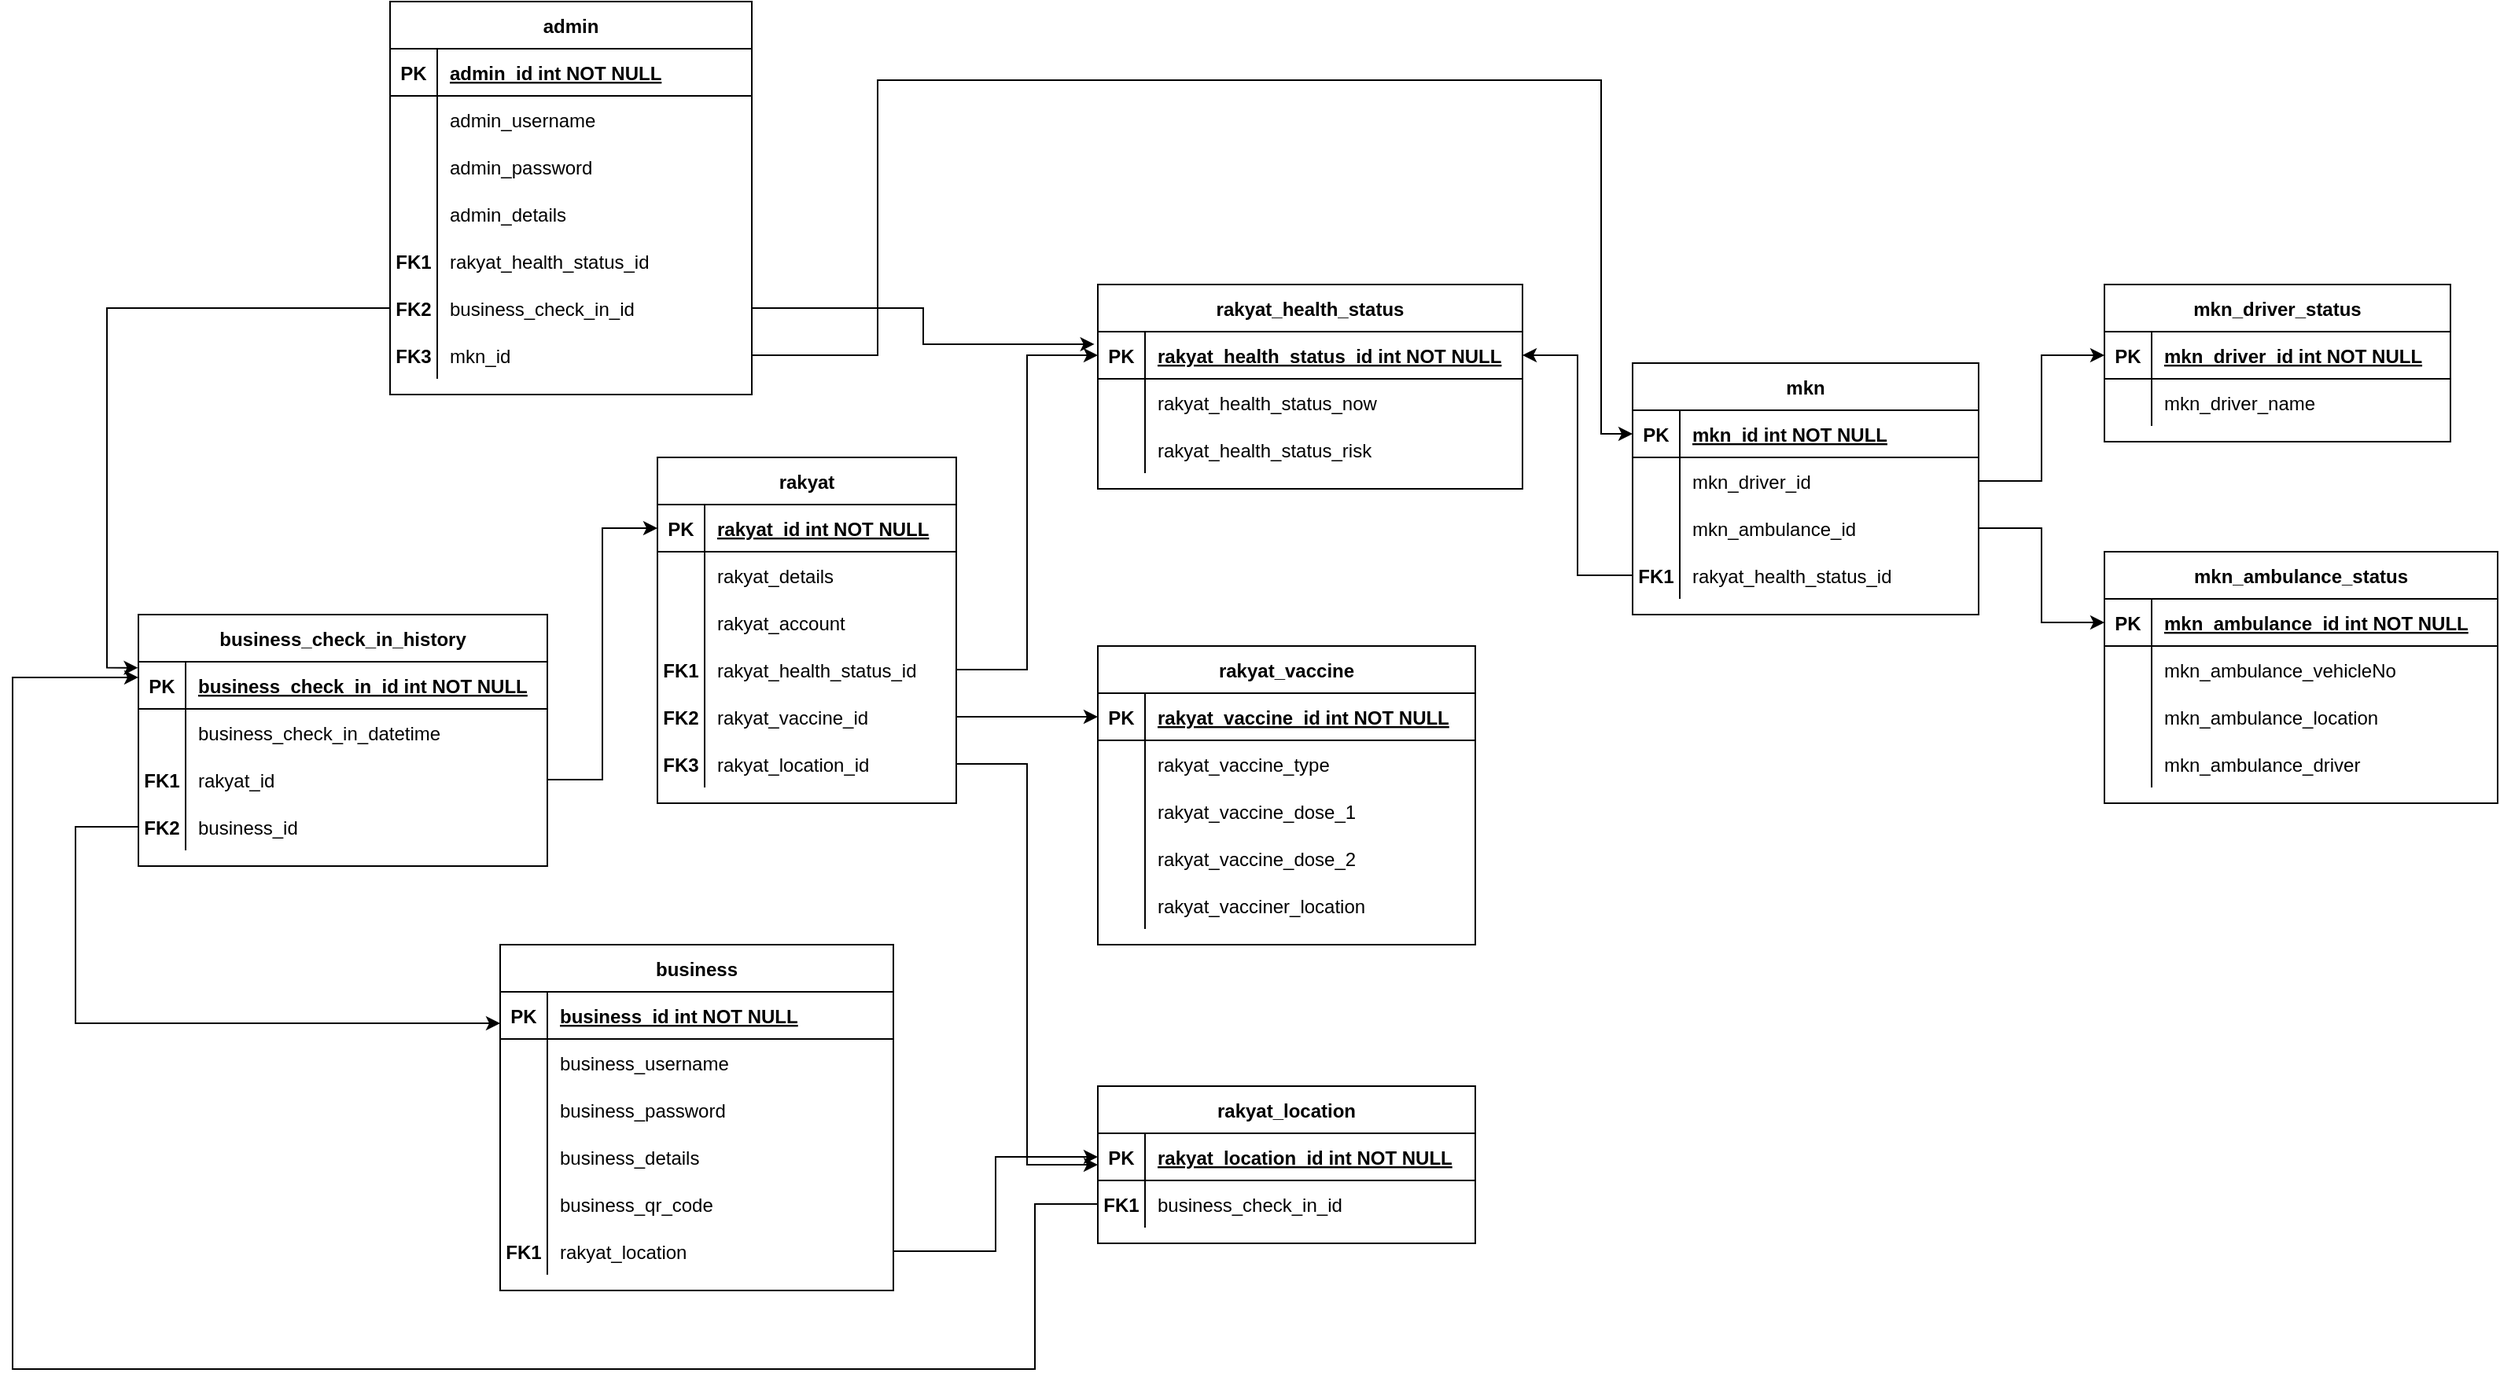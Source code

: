 <mxfile version="15.5.1" type="github">
  <diagram id="R2lEEEUBdFMjLlhIrx00" name="Page-1">
    <mxGraphModel dx="3519" dy="955" grid="1" gridSize="10" guides="1" tooltips="1" connect="1" arrows="1" fold="1" page="1" pageScale="1" pageWidth="850" pageHeight="1100" math="0" shadow="0" extFonts="Permanent Marker^https://fonts.googleapis.com/css?family=Permanent+Marker">
      <root>
        <mxCell id="0" />
        <mxCell id="1" parent="0" />
        <mxCell id="w-vlznWKHtH4z7hNFM8H-113" value="rakyat" style="shape=table;startSize=30;container=1;collapsible=1;childLayout=tableLayout;fixedRows=1;rowLines=0;fontStyle=1;align=center;resizeLast=1;" vertex="1" parent="1">
          <mxGeometry x="-840" y="400" width="190" height="220" as="geometry" />
        </mxCell>
        <mxCell id="w-vlznWKHtH4z7hNFM8H-114" value="" style="shape=partialRectangle;collapsible=0;dropTarget=0;pointerEvents=0;fillColor=none;points=[[0,0.5],[1,0.5]];portConstraint=eastwest;top=0;left=0;right=0;bottom=1;" vertex="1" parent="w-vlznWKHtH4z7hNFM8H-113">
          <mxGeometry y="30" width="190" height="30" as="geometry" />
        </mxCell>
        <mxCell id="w-vlznWKHtH4z7hNFM8H-115" value="PK" style="shape=partialRectangle;overflow=hidden;connectable=0;fillColor=none;top=0;left=0;bottom=0;right=0;fontStyle=1;" vertex="1" parent="w-vlznWKHtH4z7hNFM8H-114">
          <mxGeometry width="30" height="30" as="geometry">
            <mxRectangle width="30" height="30" as="alternateBounds" />
          </mxGeometry>
        </mxCell>
        <mxCell id="w-vlznWKHtH4z7hNFM8H-116" value="rakyat_id int NOT NULL " style="shape=partialRectangle;overflow=hidden;connectable=0;fillColor=none;top=0;left=0;bottom=0;right=0;align=left;spacingLeft=6;fontStyle=5;" vertex="1" parent="w-vlznWKHtH4z7hNFM8H-114">
          <mxGeometry x="30" width="160" height="30" as="geometry">
            <mxRectangle width="160" height="30" as="alternateBounds" />
          </mxGeometry>
        </mxCell>
        <mxCell id="w-vlznWKHtH4z7hNFM8H-117" value="" style="shape=partialRectangle;collapsible=0;dropTarget=0;pointerEvents=0;fillColor=none;points=[[0,0.5],[1,0.5]];portConstraint=eastwest;top=0;left=0;right=0;bottom=0;" vertex="1" parent="w-vlznWKHtH4z7hNFM8H-113">
          <mxGeometry y="60" width="190" height="30" as="geometry" />
        </mxCell>
        <mxCell id="w-vlznWKHtH4z7hNFM8H-118" value="" style="shape=partialRectangle;overflow=hidden;connectable=0;fillColor=none;top=0;left=0;bottom=0;right=0;" vertex="1" parent="w-vlznWKHtH4z7hNFM8H-117">
          <mxGeometry width="30" height="30" as="geometry">
            <mxRectangle width="30" height="30" as="alternateBounds" />
          </mxGeometry>
        </mxCell>
        <mxCell id="w-vlznWKHtH4z7hNFM8H-119" value="rakyat_details" style="shape=partialRectangle;overflow=hidden;connectable=0;fillColor=none;top=0;left=0;bottom=0;right=0;align=left;spacingLeft=6;" vertex="1" parent="w-vlznWKHtH4z7hNFM8H-117">
          <mxGeometry x="30" width="160" height="30" as="geometry">
            <mxRectangle width="160" height="30" as="alternateBounds" />
          </mxGeometry>
        </mxCell>
        <mxCell id="w-vlznWKHtH4z7hNFM8H-120" value="" style="shape=partialRectangle;collapsible=0;dropTarget=0;pointerEvents=0;fillColor=none;points=[[0,0.5],[1,0.5]];portConstraint=eastwest;top=0;left=0;right=0;bottom=0;" vertex="1" parent="w-vlznWKHtH4z7hNFM8H-113">
          <mxGeometry y="90" width="190" height="30" as="geometry" />
        </mxCell>
        <mxCell id="w-vlznWKHtH4z7hNFM8H-121" value="" style="shape=partialRectangle;overflow=hidden;connectable=0;fillColor=none;top=0;left=0;bottom=0;right=0;" vertex="1" parent="w-vlznWKHtH4z7hNFM8H-120">
          <mxGeometry width="30" height="30" as="geometry">
            <mxRectangle width="30" height="30" as="alternateBounds" />
          </mxGeometry>
        </mxCell>
        <mxCell id="w-vlznWKHtH4z7hNFM8H-122" value="rakyat_account" style="shape=partialRectangle;overflow=hidden;connectable=0;fillColor=none;top=0;left=0;bottom=0;right=0;align=left;spacingLeft=6;" vertex="1" parent="w-vlznWKHtH4z7hNFM8H-120">
          <mxGeometry x="30" width="160" height="30" as="geometry">
            <mxRectangle width="160" height="30" as="alternateBounds" />
          </mxGeometry>
        </mxCell>
        <mxCell id="w-vlznWKHtH4z7hNFM8H-123" value="" style="shape=partialRectangle;collapsible=0;dropTarget=0;pointerEvents=0;fillColor=none;points=[[0,0.5],[1,0.5]];portConstraint=eastwest;top=0;left=0;right=0;bottom=0;" vertex="1" parent="w-vlznWKHtH4z7hNFM8H-113">
          <mxGeometry y="120" width="190" height="30" as="geometry" />
        </mxCell>
        <mxCell id="w-vlznWKHtH4z7hNFM8H-124" value="FK1" style="shape=partialRectangle;overflow=hidden;connectable=0;fillColor=none;top=0;left=0;bottom=0;right=0;fontStyle=1" vertex="1" parent="w-vlznWKHtH4z7hNFM8H-123">
          <mxGeometry width="30" height="30" as="geometry">
            <mxRectangle width="30" height="30" as="alternateBounds" />
          </mxGeometry>
        </mxCell>
        <mxCell id="w-vlznWKHtH4z7hNFM8H-125" value="rakyat_health_status_id" style="shape=partialRectangle;overflow=hidden;connectable=0;fillColor=none;top=0;left=0;bottom=0;right=0;align=left;spacingLeft=6;" vertex="1" parent="w-vlznWKHtH4z7hNFM8H-123">
          <mxGeometry x="30" width="160" height="30" as="geometry">
            <mxRectangle width="160" height="30" as="alternateBounds" />
          </mxGeometry>
        </mxCell>
        <mxCell id="w-vlznWKHtH4z7hNFM8H-126" value="" style="shape=partialRectangle;collapsible=0;dropTarget=0;pointerEvents=0;fillColor=none;points=[[0,0.5],[1,0.5]];portConstraint=eastwest;top=0;left=0;right=0;bottom=0;" vertex="1" parent="w-vlznWKHtH4z7hNFM8H-113">
          <mxGeometry y="150" width="190" height="30" as="geometry" />
        </mxCell>
        <mxCell id="w-vlznWKHtH4z7hNFM8H-127" value="FK2" style="shape=partialRectangle;overflow=hidden;connectable=0;fillColor=none;top=0;left=0;bottom=0;right=0;fontStyle=1" vertex="1" parent="w-vlznWKHtH4z7hNFM8H-126">
          <mxGeometry width="30" height="30" as="geometry">
            <mxRectangle width="30" height="30" as="alternateBounds" />
          </mxGeometry>
        </mxCell>
        <mxCell id="w-vlznWKHtH4z7hNFM8H-128" value="rakyat_vaccine_id" style="shape=partialRectangle;overflow=hidden;connectable=0;fillColor=none;top=0;left=0;bottom=0;right=0;align=left;spacingLeft=6;" vertex="1" parent="w-vlznWKHtH4z7hNFM8H-126">
          <mxGeometry x="30" width="160" height="30" as="geometry">
            <mxRectangle width="160" height="30" as="alternateBounds" />
          </mxGeometry>
        </mxCell>
        <mxCell id="w-vlznWKHtH4z7hNFM8H-129" value="" style="shape=partialRectangle;collapsible=0;dropTarget=0;pointerEvents=0;fillColor=none;points=[[0,0.5],[1,0.5]];portConstraint=eastwest;top=0;left=0;right=0;bottom=0;" vertex="1" parent="w-vlznWKHtH4z7hNFM8H-113">
          <mxGeometry y="180" width="190" height="30" as="geometry" />
        </mxCell>
        <mxCell id="w-vlznWKHtH4z7hNFM8H-130" value="FK3" style="shape=partialRectangle;overflow=hidden;connectable=0;fillColor=none;top=0;left=0;bottom=0;right=0;fontStyle=1" vertex="1" parent="w-vlznWKHtH4z7hNFM8H-129">
          <mxGeometry width="30" height="30" as="geometry">
            <mxRectangle width="30" height="30" as="alternateBounds" />
          </mxGeometry>
        </mxCell>
        <mxCell id="w-vlznWKHtH4z7hNFM8H-131" value="rakyat_location_id" style="shape=partialRectangle;overflow=hidden;connectable=0;fillColor=none;top=0;left=0;bottom=0;right=0;align=left;spacingLeft=6;" vertex="1" parent="w-vlznWKHtH4z7hNFM8H-129">
          <mxGeometry x="30" width="160" height="30" as="geometry">
            <mxRectangle width="160" height="30" as="alternateBounds" />
          </mxGeometry>
        </mxCell>
        <mxCell id="w-vlznWKHtH4z7hNFM8H-132" value="rakyat_location" style="shape=table;startSize=30;container=1;collapsible=1;childLayout=tableLayout;fixedRows=1;rowLines=0;fontStyle=1;align=center;resizeLast=1;" vertex="1" parent="1">
          <mxGeometry x="-560" y="800" width="240" height="100" as="geometry" />
        </mxCell>
        <mxCell id="w-vlznWKHtH4z7hNFM8H-133" value="" style="shape=partialRectangle;collapsible=0;dropTarget=0;pointerEvents=0;fillColor=none;points=[[0,0.5],[1,0.5]];portConstraint=eastwest;top=0;left=0;right=0;bottom=1;" vertex="1" parent="w-vlznWKHtH4z7hNFM8H-132">
          <mxGeometry y="30" width="240" height="30" as="geometry" />
        </mxCell>
        <mxCell id="w-vlznWKHtH4z7hNFM8H-134" value="PK" style="shape=partialRectangle;overflow=hidden;connectable=0;fillColor=none;top=0;left=0;bottom=0;right=0;fontStyle=1;" vertex="1" parent="w-vlznWKHtH4z7hNFM8H-133">
          <mxGeometry width="30" height="30" as="geometry">
            <mxRectangle width="30" height="30" as="alternateBounds" />
          </mxGeometry>
        </mxCell>
        <mxCell id="w-vlznWKHtH4z7hNFM8H-135" value="rakyat_location_id int NOT NULL " style="shape=partialRectangle;overflow=hidden;connectable=0;fillColor=none;top=0;left=0;bottom=0;right=0;align=left;spacingLeft=6;fontStyle=5;" vertex="1" parent="w-vlznWKHtH4z7hNFM8H-133">
          <mxGeometry x="30" width="210" height="30" as="geometry">
            <mxRectangle width="210" height="30" as="alternateBounds" />
          </mxGeometry>
        </mxCell>
        <mxCell id="w-vlznWKHtH4z7hNFM8H-136" value="" style="shape=partialRectangle;collapsible=0;dropTarget=0;pointerEvents=0;fillColor=none;points=[[0,0.5],[1,0.5]];portConstraint=eastwest;top=0;left=0;right=0;bottom=0;" vertex="1" parent="w-vlznWKHtH4z7hNFM8H-132">
          <mxGeometry y="60" width="240" height="30" as="geometry" />
        </mxCell>
        <mxCell id="w-vlznWKHtH4z7hNFM8H-137" value="FK1" style="shape=partialRectangle;overflow=hidden;connectable=0;fillColor=none;top=0;left=0;bottom=0;right=0;fontStyle=1" vertex="1" parent="w-vlznWKHtH4z7hNFM8H-136">
          <mxGeometry width="30" height="30" as="geometry">
            <mxRectangle width="30" height="30" as="alternateBounds" />
          </mxGeometry>
        </mxCell>
        <mxCell id="w-vlznWKHtH4z7hNFM8H-138" value="business_check_in_id" style="shape=partialRectangle;overflow=hidden;connectable=0;fillColor=none;top=0;left=0;bottom=0;right=0;align=left;spacingLeft=6;" vertex="1" parent="w-vlznWKHtH4z7hNFM8H-136">
          <mxGeometry x="30" width="210" height="30" as="geometry">
            <mxRectangle width="210" height="30" as="alternateBounds" />
          </mxGeometry>
        </mxCell>
        <mxCell id="w-vlznWKHtH4z7hNFM8H-139" value="rakyat_vaccine" style="shape=table;startSize=30;container=1;collapsible=1;childLayout=tableLayout;fixedRows=1;rowLines=0;fontStyle=1;align=center;resizeLast=1;" vertex="1" parent="1">
          <mxGeometry x="-560" y="520" width="240" height="190" as="geometry" />
        </mxCell>
        <mxCell id="w-vlznWKHtH4z7hNFM8H-140" value="" style="shape=partialRectangle;collapsible=0;dropTarget=0;pointerEvents=0;fillColor=none;points=[[0,0.5],[1,0.5]];portConstraint=eastwest;top=0;left=0;right=0;bottom=1;" vertex="1" parent="w-vlznWKHtH4z7hNFM8H-139">
          <mxGeometry y="30" width="240" height="30" as="geometry" />
        </mxCell>
        <mxCell id="w-vlznWKHtH4z7hNFM8H-141" value="PK" style="shape=partialRectangle;overflow=hidden;connectable=0;fillColor=none;top=0;left=0;bottom=0;right=0;fontStyle=1;" vertex="1" parent="w-vlznWKHtH4z7hNFM8H-140">
          <mxGeometry width="30" height="30" as="geometry">
            <mxRectangle width="30" height="30" as="alternateBounds" />
          </mxGeometry>
        </mxCell>
        <mxCell id="w-vlznWKHtH4z7hNFM8H-142" value="rakyat_vaccine_id int NOT NULL " style="shape=partialRectangle;overflow=hidden;connectable=0;fillColor=none;top=0;left=0;bottom=0;right=0;align=left;spacingLeft=6;fontStyle=5;" vertex="1" parent="w-vlznWKHtH4z7hNFM8H-140">
          <mxGeometry x="30" width="210" height="30" as="geometry">
            <mxRectangle width="210" height="30" as="alternateBounds" />
          </mxGeometry>
        </mxCell>
        <mxCell id="w-vlznWKHtH4z7hNFM8H-143" value="" style="shape=partialRectangle;collapsible=0;dropTarget=0;pointerEvents=0;fillColor=none;points=[[0,0.5],[1,0.5]];portConstraint=eastwest;top=0;left=0;right=0;bottom=0;" vertex="1" parent="w-vlznWKHtH4z7hNFM8H-139">
          <mxGeometry y="60" width="240" height="30" as="geometry" />
        </mxCell>
        <mxCell id="w-vlznWKHtH4z7hNFM8H-144" value="" style="shape=partialRectangle;overflow=hidden;connectable=0;fillColor=none;top=0;left=0;bottom=0;right=0;" vertex="1" parent="w-vlznWKHtH4z7hNFM8H-143">
          <mxGeometry width="30" height="30" as="geometry">
            <mxRectangle width="30" height="30" as="alternateBounds" />
          </mxGeometry>
        </mxCell>
        <mxCell id="w-vlznWKHtH4z7hNFM8H-145" value="rakyat_vaccine_type" style="shape=partialRectangle;overflow=hidden;connectable=0;fillColor=none;top=0;left=0;bottom=0;right=0;align=left;spacingLeft=6;" vertex="1" parent="w-vlznWKHtH4z7hNFM8H-143">
          <mxGeometry x="30" width="210" height="30" as="geometry">
            <mxRectangle width="210" height="30" as="alternateBounds" />
          </mxGeometry>
        </mxCell>
        <mxCell id="w-vlznWKHtH4z7hNFM8H-146" value="" style="shape=partialRectangle;collapsible=0;dropTarget=0;pointerEvents=0;fillColor=none;points=[[0,0.5],[1,0.5]];portConstraint=eastwest;top=0;left=0;right=0;bottom=0;" vertex="1" parent="w-vlznWKHtH4z7hNFM8H-139">
          <mxGeometry y="90" width="240" height="30" as="geometry" />
        </mxCell>
        <mxCell id="w-vlznWKHtH4z7hNFM8H-147" value="" style="shape=partialRectangle;overflow=hidden;connectable=0;fillColor=none;top=0;left=0;bottom=0;right=0;" vertex="1" parent="w-vlznWKHtH4z7hNFM8H-146">
          <mxGeometry width="30" height="30" as="geometry">
            <mxRectangle width="30" height="30" as="alternateBounds" />
          </mxGeometry>
        </mxCell>
        <mxCell id="w-vlznWKHtH4z7hNFM8H-148" value="rakyat_vaccine_dose_1" style="shape=partialRectangle;overflow=hidden;connectable=0;fillColor=none;top=0;left=0;bottom=0;right=0;align=left;spacingLeft=6;" vertex="1" parent="w-vlznWKHtH4z7hNFM8H-146">
          <mxGeometry x="30" width="210" height="30" as="geometry">
            <mxRectangle width="210" height="30" as="alternateBounds" />
          </mxGeometry>
        </mxCell>
        <mxCell id="w-vlznWKHtH4z7hNFM8H-149" value="" style="shape=partialRectangle;collapsible=0;dropTarget=0;pointerEvents=0;fillColor=none;points=[[0,0.5],[1,0.5]];portConstraint=eastwest;top=0;left=0;right=0;bottom=0;" vertex="1" parent="w-vlznWKHtH4z7hNFM8H-139">
          <mxGeometry y="120" width="240" height="30" as="geometry" />
        </mxCell>
        <mxCell id="w-vlznWKHtH4z7hNFM8H-150" value="" style="shape=partialRectangle;overflow=hidden;connectable=0;fillColor=none;top=0;left=0;bottom=0;right=0;" vertex="1" parent="w-vlznWKHtH4z7hNFM8H-149">
          <mxGeometry width="30" height="30" as="geometry">
            <mxRectangle width="30" height="30" as="alternateBounds" />
          </mxGeometry>
        </mxCell>
        <mxCell id="w-vlznWKHtH4z7hNFM8H-151" value="rakyat_vaccine_dose_2" style="shape=partialRectangle;overflow=hidden;connectable=0;fillColor=none;top=0;left=0;bottom=0;right=0;align=left;spacingLeft=6;" vertex="1" parent="w-vlznWKHtH4z7hNFM8H-149">
          <mxGeometry x="30" width="210" height="30" as="geometry">
            <mxRectangle width="210" height="30" as="alternateBounds" />
          </mxGeometry>
        </mxCell>
        <mxCell id="w-vlznWKHtH4z7hNFM8H-152" value="" style="shape=partialRectangle;collapsible=0;dropTarget=0;pointerEvents=0;fillColor=none;points=[[0,0.5],[1,0.5]];portConstraint=eastwest;top=0;left=0;right=0;bottom=0;" vertex="1" parent="w-vlznWKHtH4z7hNFM8H-139">
          <mxGeometry y="150" width="240" height="30" as="geometry" />
        </mxCell>
        <mxCell id="w-vlznWKHtH4z7hNFM8H-153" value="" style="shape=partialRectangle;overflow=hidden;connectable=0;fillColor=none;top=0;left=0;bottom=0;right=0;" vertex="1" parent="w-vlznWKHtH4z7hNFM8H-152">
          <mxGeometry width="30" height="30" as="geometry">
            <mxRectangle width="30" height="30" as="alternateBounds" />
          </mxGeometry>
        </mxCell>
        <mxCell id="w-vlznWKHtH4z7hNFM8H-154" value="rakyat_vacciner_location" style="shape=partialRectangle;overflow=hidden;connectable=0;fillColor=none;top=0;left=0;bottom=0;right=0;align=left;spacingLeft=6;" vertex="1" parent="w-vlznWKHtH4z7hNFM8H-152">
          <mxGeometry x="30" width="210" height="30" as="geometry">
            <mxRectangle width="210" height="30" as="alternateBounds" />
          </mxGeometry>
        </mxCell>
        <mxCell id="w-vlznWKHtH4z7hNFM8H-155" value="mkn" style="shape=table;startSize=30;container=1;collapsible=1;childLayout=tableLayout;fixedRows=1;rowLines=0;fontStyle=1;align=center;resizeLast=1;" vertex="1" parent="1">
          <mxGeometry x="-220" y="340" width="220" height="160" as="geometry" />
        </mxCell>
        <mxCell id="w-vlznWKHtH4z7hNFM8H-156" value="" style="shape=partialRectangle;collapsible=0;dropTarget=0;pointerEvents=0;fillColor=none;points=[[0,0.5],[1,0.5]];portConstraint=eastwest;top=0;left=0;right=0;bottom=1;" vertex="1" parent="w-vlznWKHtH4z7hNFM8H-155">
          <mxGeometry y="30" width="220" height="30" as="geometry" />
        </mxCell>
        <mxCell id="w-vlznWKHtH4z7hNFM8H-157" value="PK" style="shape=partialRectangle;overflow=hidden;connectable=0;fillColor=none;top=0;left=0;bottom=0;right=0;fontStyle=1;" vertex="1" parent="w-vlznWKHtH4z7hNFM8H-156">
          <mxGeometry width="30" height="30" as="geometry">
            <mxRectangle width="30" height="30" as="alternateBounds" />
          </mxGeometry>
        </mxCell>
        <mxCell id="w-vlznWKHtH4z7hNFM8H-158" value="mkn_id int NOT NULL " style="shape=partialRectangle;overflow=hidden;connectable=0;fillColor=none;top=0;left=0;bottom=0;right=0;align=left;spacingLeft=6;fontStyle=5;" vertex="1" parent="w-vlznWKHtH4z7hNFM8H-156">
          <mxGeometry x="30" width="190" height="30" as="geometry">
            <mxRectangle width="190" height="30" as="alternateBounds" />
          </mxGeometry>
        </mxCell>
        <mxCell id="w-vlznWKHtH4z7hNFM8H-159" value="" style="shape=partialRectangle;collapsible=0;dropTarget=0;pointerEvents=0;fillColor=none;points=[[0,0.5],[1,0.5]];portConstraint=eastwest;top=0;left=0;right=0;bottom=0;" vertex="1" parent="w-vlznWKHtH4z7hNFM8H-155">
          <mxGeometry y="60" width="220" height="30" as="geometry" />
        </mxCell>
        <mxCell id="w-vlznWKHtH4z7hNFM8H-160" value="" style="shape=partialRectangle;overflow=hidden;connectable=0;fillColor=none;top=0;left=0;bottom=0;right=0;" vertex="1" parent="w-vlznWKHtH4z7hNFM8H-159">
          <mxGeometry width="30" height="30" as="geometry">
            <mxRectangle width="30" height="30" as="alternateBounds" />
          </mxGeometry>
        </mxCell>
        <mxCell id="w-vlznWKHtH4z7hNFM8H-161" value="mkn_driver_id" style="shape=partialRectangle;overflow=hidden;connectable=0;fillColor=none;top=0;left=0;bottom=0;right=0;align=left;spacingLeft=6;" vertex="1" parent="w-vlznWKHtH4z7hNFM8H-159">
          <mxGeometry x="30" width="190" height="30" as="geometry">
            <mxRectangle width="190" height="30" as="alternateBounds" />
          </mxGeometry>
        </mxCell>
        <mxCell id="w-vlznWKHtH4z7hNFM8H-162" value="" style="shape=partialRectangle;collapsible=0;dropTarget=0;pointerEvents=0;fillColor=none;points=[[0,0.5],[1,0.5]];portConstraint=eastwest;top=0;left=0;right=0;bottom=0;" vertex="1" parent="w-vlznWKHtH4z7hNFM8H-155">
          <mxGeometry y="90" width="220" height="30" as="geometry" />
        </mxCell>
        <mxCell id="w-vlznWKHtH4z7hNFM8H-163" value="" style="shape=partialRectangle;overflow=hidden;connectable=0;fillColor=none;top=0;left=0;bottom=0;right=0;" vertex="1" parent="w-vlznWKHtH4z7hNFM8H-162">
          <mxGeometry width="30" height="30" as="geometry">
            <mxRectangle width="30" height="30" as="alternateBounds" />
          </mxGeometry>
        </mxCell>
        <mxCell id="w-vlznWKHtH4z7hNFM8H-164" value="mkn_ambulance_id" style="shape=partialRectangle;overflow=hidden;connectable=0;fillColor=none;top=0;left=0;bottom=0;right=0;align=left;spacingLeft=6;" vertex="1" parent="w-vlznWKHtH4z7hNFM8H-162">
          <mxGeometry x="30" width="190" height="30" as="geometry">
            <mxRectangle width="190" height="30" as="alternateBounds" />
          </mxGeometry>
        </mxCell>
        <mxCell id="w-vlznWKHtH4z7hNFM8H-240" style="shape=partialRectangle;collapsible=0;dropTarget=0;pointerEvents=0;fillColor=none;points=[[0,0.5],[1,0.5]];portConstraint=eastwest;top=0;left=0;right=0;bottom=0;" vertex="1" parent="w-vlznWKHtH4z7hNFM8H-155">
          <mxGeometry y="120" width="220" height="30" as="geometry" />
        </mxCell>
        <mxCell id="w-vlznWKHtH4z7hNFM8H-241" value="FK1" style="shape=partialRectangle;overflow=hidden;connectable=0;fillColor=none;top=0;left=0;bottom=0;right=0;fontStyle=1" vertex="1" parent="w-vlznWKHtH4z7hNFM8H-240">
          <mxGeometry width="30" height="30" as="geometry">
            <mxRectangle width="30" height="30" as="alternateBounds" />
          </mxGeometry>
        </mxCell>
        <mxCell id="w-vlznWKHtH4z7hNFM8H-242" value="rakyat_health_status_id" style="shape=partialRectangle;overflow=hidden;connectable=0;fillColor=none;top=0;left=0;bottom=0;right=0;align=left;spacingLeft=6;" vertex="1" parent="w-vlznWKHtH4z7hNFM8H-240">
          <mxGeometry x="30" width="190" height="30" as="geometry">
            <mxRectangle width="190" height="30" as="alternateBounds" />
          </mxGeometry>
        </mxCell>
        <mxCell id="w-vlznWKHtH4z7hNFM8H-165" value="mkn_driver_status" style="shape=table;startSize=30;container=1;collapsible=1;childLayout=tableLayout;fixedRows=1;rowLines=0;fontStyle=1;align=center;resizeLast=1;" vertex="1" parent="1">
          <mxGeometry x="80" y="290" width="220" height="100" as="geometry" />
        </mxCell>
        <mxCell id="w-vlznWKHtH4z7hNFM8H-166" value="" style="shape=partialRectangle;collapsible=0;dropTarget=0;pointerEvents=0;fillColor=none;points=[[0,0.5],[1,0.5]];portConstraint=eastwest;top=0;left=0;right=0;bottom=1;" vertex="1" parent="w-vlznWKHtH4z7hNFM8H-165">
          <mxGeometry y="30" width="220" height="30" as="geometry" />
        </mxCell>
        <mxCell id="w-vlznWKHtH4z7hNFM8H-167" value="PK" style="shape=partialRectangle;overflow=hidden;connectable=0;fillColor=none;top=0;left=0;bottom=0;right=0;fontStyle=1;" vertex="1" parent="w-vlznWKHtH4z7hNFM8H-166">
          <mxGeometry width="30" height="30" as="geometry">
            <mxRectangle width="30" height="30" as="alternateBounds" />
          </mxGeometry>
        </mxCell>
        <mxCell id="w-vlznWKHtH4z7hNFM8H-168" value="mkn_driver_id int NOT NULL " style="shape=partialRectangle;overflow=hidden;connectable=0;fillColor=none;top=0;left=0;bottom=0;right=0;align=left;spacingLeft=6;fontStyle=5;" vertex="1" parent="w-vlznWKHtH4z7hNFM8H-166">
          <mxGeometry x="30" width="190" height="30" as="geometry">
            <mxRectangle width="190" height="30" as="alternateBounds" />
          </mxGeometry>
        </mxCell>
        <mxCell id="w-vlznWKHtH4z7hNFM8H-169" value="" style="shape=partialRectangle;collapsible=0;dropTarget=0;pointerEvents=0;fillColor=none;points=[[0,0.5],[1,0.5]];portConstraint=eastwest;top=0;left=0;right=0;bottom=0;" vertex="1" parent="w-vlznWKHtH4z7hNFM8H-165">
          <mxGeometry y="60" width="220" height="30" as="geometry" />
        </mxCell>
        <mxCell id="w-vlznWKHtH4z7hNFM8H-170" value="" style="shape=partialRectangle;overflow=hidden;connectable=0;fillColor=none;top=0;left=0;bottom=0;right=0;" vertex="1" parent="w-vlznWKHtH4z7hNFM8H-169">
          <mxGeometry width="30" height="30" as="geometry">
            <mxRectangle width="30" height="30" as="alternateBounds" />
          </mxGeometry>
        </mxCell>
        <mxCell id="w-vlznWKHtH4z7hNFM8H-171" value="mkn_driver_name" style="shape=partialRectangle;overflow=hidden;connectable=0;fillColor=none;top=0;left=0;bottom=0;right=0;align=left;spacingLeft=6;" vertex="1" parent="w-vlznWKHtH4z7hNFM8H-169">
          <mxGeometry x="30" width="190" height="30" as="geometry">
            <mxRectangle width="190" height="30" as="alternateBounds" />
          </mxGeometry>
        </mxCell>
        <mxCell id="w-vlznWKHtH4z7hNFM8H-172" value="mkn_ambulance_status" style="shape=table;startSize=30;container=1;collapsible=1;childLayout=tableLayout;fixedRows=1;rowLines=0;fontStyle=1;align=center;resizeLast=1;" vertex="1" parent="1">
          <mxGeometry x="80" y="460" width="250" height="160" as="geometry" />
        </mxCell>
        <mxCell id="w-vlznWKHtH4z7hNFM8H-173" value="" style="shape=partialRectangle;collapsible=0;dropTarget=0;pointerEvents=0;fillColor=none;points=[[0,0.5],[1,0.5]];portConstraint=eastwest;top=0;left=0;right=0;bottom=1;" vertex="1" parent="w-vlznWKHtH4z7hNFM8H-172">
          <mxGeometry y="30" width="250" height="30" as="geometry" />
        </mxCell>
        <mxCell id="w-vlznWKHtH4z7hNFM8H-174" value="PK" style="shape=partialRectangle;overflow=hidden;connectable=0;fillColor=none;top=0;left=0;bottom=0;right=0;fontStyle=1;" vertex="1" parent="w-vlznWKHtH4z7hNFM8H-173">
          <mxGeometry width="30" height="30" as="geometry">
            <mxRectangle width="30" height="30" as="alternateBounds" />
          </mxGeometry>
        </mxCell>
        <mxCell id="w-vlznWKHtH4z7hNFM8H-175" value="mkn_ambulance_id int NOT NULL " style="shape=partialRectangle;overflow=hidden;connectable=0;fillColor=none;top=0;left=0;bottom=0;right=0;align=left;spacingLeft=6;fontStyle=5;" vertex="1" parent="w-vlznWKHtH4z7hNFM8H-173">
          <mxGeometry x="30" width="220" height="30" as="geometry">
            <mxRectangle width="220" height="30" as="alternateBounds" />
          </mxGeometry>
        </mxCell>
        <mxCell id="w-vlznWKHtH4z7hNFM8H-176" value="" style="shape=partialRectangle;collapsible=0;dropTarget=0;pointerEvents=0;fillColor=none;points=[[0,0.5],[1,0.5]];portConstraint=eastwest;top=0;left=0;right=0;bottom=0;" vertex="1" parent="w-vlznWKHtH4z7hNFM8H-172">
          <mxGeometry y="60" width="250" height="30" as="geometry" />
        </mxCell>
        <mxCell id="w-vlznWKHtH4z7hNFM8H-177" value="" style="shape=partialRectangle;overflow=hidden;connectable=0;fillColor=none;top=0;left=0;bottom=0;right=0;" vertex="1" parent="w-vlznWKHtH4z7hNFM8H-176">
          <mxGeometry width="30" height="30" as="geometry">
            <mxRectangle width="30" height="30" as="alternateBounds" />
          </mxGeometry>
        </mxCell>
        <mxCell id="w-vlznWKHtH4z7hNFM8H-178" value="mkn_ambulance_vehicleNo" style="shape=partialRectangle;overflow=hidden;connectable=0;fillColor=none;top=0;left=0;bottom=0;right=0;align=left;spacingLeft=6;" vertex="1" parent="w-vlznWKHtH4z7hNFM8H-176">
          <mxGeometry x="30" width="220" height="30" as="geometry">
            <mxRectangle width="220" height="30" as="alternateBounds" />
          </mxGeometry>
        </mxCell>
        <mxCell id="w-vlznWKHtH4z7hNFM8H-179" value="" style="shape=partialRectangle;collapsible=0;dropTarget=0;pointerEvents=0;fillColor=none;points=[[0,0.5],[1,0.5]];portConstraint=eastwest;top=0;left=0;right=0;bottom=0;" vertex="1" parent="w-vlznWKHtH4z7hNFM8H-172">
          <mxGeometry y="90" width="250" height="30" as="geometry" />
        </mxCell>
        <mxCell id="w-vlznWKHtH4z7hNFM8H-180" value="" style="shape=partialRectangle;overflow=hidden;connectable=0;fillColor=none;top=0;left=0;bottom=0;right=0;" vertex="1" parent="w-vlznWKHtH4z7hNFM8H-179">
          <mxGeometry width="30" height="30" as="geometry">
            <mxRectangle width="30" height="30" as="alternateBounds" />
          </mxGeometry>
        </mxCell>
        <mxCell id="w-vlznWKHtH4z7hNFM8H-181" value="mkn_ambulance_location" style="shape=partialRectangle;overflow=hidden;connectable=0;fillColor=none;top=0;left=0;bottom=0;right=0;align=left;spacingLeft=6;" vertex="1" parent="w-vlznWKHtH4z7hNFM8H-179">
          <mxGeometry x="30" width="220" height="30" as="geometry">
            <mxRectangle width="220" height="30" as="alternateBounds" />
          </mxGeometry>
        </mxCell>
        <mxCell id="w-vlznWKHtH4z7hNFM8H-182" value="" style="shape=partialRectangle;collapsible=0;dropTarget=0;pointerEvents=0;fillColor=none;points=[[0,0.5],[1,0.5]];portConstraint=eastwest;top=0;left=0;right=0;bottom=0;" vertex="1" parent="w-vlznWKHtH4z7hNFM8H-172">
          <mxGeometry y="120" width="250" height="30" as="geometry" />
        </mxCell>
        <mxCell id="w-vlznWKHtH4z7hNFM8H-183" value="" style="shape=partialRectangle;overflow=hidden;connectable=0;fillColor=none;top=0;left=0;bottom=0;right=0;" vertex="1" parent="w-vlznWKHtH4z7hNFM8H-182">
          <mxGeometry width="30" height="30" as="geometry">
            <mxRectangle width="30" height="30" as="alternateBounds" />
          </mxGeometry>
        </mxCell>
        <mxCell id="w-vlznWKHtH4z7hNFM8H-184" value="mkn_ambulance_driver" style="shape=partialRectangle;overflow=hidden;connectable=0;fillColor=none;top=0;left=0;bottom=0;right=0;align=left;spacingLeft=6;" vertex="1" parent="w-vlznWKHtH4z7hNFM8H-182">
          <mxGeometry x="30" width="220" height="30" as="geometry">
            <mxRectangle width="220" height="30" as="alternateBounds" />
          </mxGeometry>
        </mxCell>
        <mxCell id="w-vlznWKHtH4z7hNFM8H-185" value="business" style="shape=table;startSize=30;container=1;collapsible=1;childLayout=tableLayout;fixedRows=1;rowLines=0;fontStyle=1;align=center;resizeLast=1;" vertex="1" parent="1">
          <mxGeometry x="-940" y="710" width="250" height="220" as="geometry" />
        </mxCell>
        <mxCell id="w-vlznWKHtH4z7hNFM8H-186" value="" style="shape=partialRectangle;collapsible=0;dropTarget=0;pointerEvents=0;fillColor=none;points=[[0,0.5],[1,0.5]];portConstraint=eastwest;top=0;left=0;right=0;bottom=1;" vertex="1" parent="w-vlznWKHtH4z7hNFM8H-185">
          <mxGeometry y="30" width="250" height="30" as="geometry" />
        </mxCell>
        <mxCell id="w-vlznWKHtH4z7hNFM8H-187" value="PK" style="shape=partialRectangle;overflow=hidden;connectable=0;fillColor=none;top=0;left=0;bottom=0;right=0;fontStyle=1;" vertex="1" parent="w-vlznWKHtH4z7hNFM8H-186">
          <mxGeometry width="30" height="30" as="geometry">
            <mxRectangle width="30" height="30" as="alternateBounds" />
          </mxGeometry>
        </mxCell>
        <mxCell id="w-vlznWKHtH4z7hNFM8H-188" value="business_id int NOT NULL " style="shape=partialRectangle;overflow=hidden;connectable=0;fillColor=none;top=0;left=0;bottom=0;right=0;align=left;spacingLeft=6;fontStyle=5;" vertex="1" parent="w-vlznWKHtH4z7hNFM8H-186">
          <mxGeometry x="30" width="220" height="30" as="geometry">
            <mxRectangle width="220" height="30" as="alternateBounds" />
          </mxGeometry>
        </mxCell>
        <mxCell id="w-vlznWKHtH4z7hNFM8H-189" value="" style="shape=partialRectangle;collapsible=0;dropTarget=0;pointerEvents=0;fillColor=none;points=[[0,0.5],[1,0.5]];portConstraint=eastwest;top=0;left=0;right=0;bottom=0;" vertex="1" parent="w-vlznWKHtH4z7hNFM8H-185">
          <mxGeometry y="60" width="250" height="30" as="geometry" />
        </mxCell>
        <mxCell id="w-vlznWKHtH4z7hNFM8H-190" value="" style="shape=partialRectangle;overflow=hidden;connectable=0;fillColor=none;top=0;left=0;bottom=0;right=0;" vertex="1" parent="w-vlznWKHtH4z7hNFM8H-189">
          <mxGeometry width="30" height="30" as="geometry">
            <mxRectangle width="30" height="30" as="alternateBounds" />
          </mxGeometry>
        </mxCell>
        <mxCell id="w-vlznWKHtH4z7hNFM8H-191" value="business_username" style="shape=partialRectangle;overflow=hidden;connectable=0;fillColor=none;top=0;left=0;bottom=0;right=0;align=left;spacingLeft=6;" vertex="1" parent="w-vlznWKHtH4z7hNFM8H-189">
          <mxGeometry x="30" width="220" height="30" as="geometry">
            <mxRectangle width="220" height="30" as="alternateBounds" />
          </mxGeometry>
        </mxCell>
        <mxCell id="w-vlznWKHtH4z7hNFM8H-192" value="" style="shape=partialRectangle;collapsible=0;dropTarget=0;pointerEvents=0;fillColor=none;points=[[0,0.5],[1,0.5]];portConstraint=eastwest;top=0;left=0;right=0;bottom=0;" vertex="1" parent="w-vlznWKHtH4z7hNFM8H-185">
          <mxGeometry y="90" width="250" height="30" as="geometry" />
        </mxCell>
        <mxCell id="w-vlznWKHtH4z7hNFM8H-193" value="" style="shape=partialRectangle;overflow=hidden;connectable=0;fillColor=none;top=0;left=0;bottom=0;right=0;" vertex="1" parent="w-vlznWKHtH4z7hNFM8H-192">
          <mxGeometry width="30" height="30" as="geometry">
            <mxRectangle width="30" height="30" as="alternateBounds" />
          </mxGeometry>
        </mxCell>
        <mxCell id="w-vlznWKHtH4z7hNFM8H-194" value="business_password" style="shape=partialRectangle;overflow=hidden;connectable=0;fillColor=none;top=0;left=0;bottom=0;right=0;align=left;spacingLeft=6;" vertex="1" parent="w-vlznWKHtH4z7hNFM8H-192">
          <mxGeometry x="30" width="220" height="30" as="geometry">
            <mxRectangle width="220" height="30" as="alternateBounds" />
          </mxGeometry>
        </mxCell>
        <mxCell id="w-vlznWKHtH4z7hNFM8H-195" value="" style="shape=partialRectangle;collapsible=0;dropTarget=0;pointerEvents=0;fillColor=none;points=[[0,0.5],[1,0.5]];portConstraint=eastwest;top=0;left=0;right=0;bottom=0;" vertex="1" parent="w-vlznWKHtH4z7hNFM8H-185">
          <mxGeometry y="120" width="250" height="30" as="geometry" />
        </mxCell>
        <mxCell id="w-vlznWKHtH4z7hNFM8H-196" value="" style="shape=partialRectangle;overflow=hidden;connectable=0;fillColor=none;top=0;left=0;bottom=0;right=0;" vertex="1" parent="w-vlznWKHtH4z7hNFM8H-195">
          <mxGeometry width="30" height="30" as="geometry">
            <mxRectangle width="30" height="30" as="alternateBounds" />
          </mxGeometry>
        </mxCell>
        <mxCell id="w-vlznWKHtH4z7hNFM8H-197" value="business_details" style="shape=partialRectangle;overflow=hidden;connectable=0;fillColor=none;top=0;left=0;bottom=0;right=0;align=left;spacingLeft=6;" vertex="1" parent="w-vlznWKHtH4z7hNFM8H-195">
          <mxGeometry x="30" width="220" height="30" as="geometry">
            <mxRectangle width="220" height="30" as="alternateBounds" />
          </mxGeometry>
        </mxCell>
        <mxCell id="w-vlznWKHtH4z7hNFM8H-198" value="" style="shape=partialRectangle;collapsible=0;dropTarget=0;pointerEvents=0;fillColor=none;points=[[0,0.5],[1,0.5]];portConstraint=eastwest;top=0;left=0;right=0;bottom=0;" vertex="1" parent="w-vlznWKHtH4z7hNFM8H-185">
          <mxGeometry y="150" width="250" height="30" as="geometry" />
        </mxCell>
        <mxCell id="w-vlznWKHtH4z7hNFM8H-199" value="" style="shape=partialRectangle;overflow=hidden;connectable=0;fillColor=none;top=0;left=0;bottom=0;right=0;" vertex="1" parent="w-vlznWKHtH4z7hNFM8H-198">
          <mxGeometry width="30" height="30" as="geometry">
            <mxRectangle width="30" height="30" as="alternateBounds" />
          </mxGeometry>
        </mxCell>
        <mxCell id="w-vlznWKHtH4z7hNFM8H-200" value="business_qr_code" style="shape=partialRectangle;overflow=hidden;connectable=0;fillColor=none;top=0;left=0;bottom=0;right=0;align=left;spacingLeft=6;" vertex="1" parent="w-vlznWKHtH4z7hNFM8H-198">
          <mxGeometry x="30" width="220" height="30" as="geometry">
            <mxRectangle width="220" height="30" as="alternateBounds" />
          </mxGeometry>
        </mxCell>
        <mxCell id="w-vlznWKHtH4z7hNFM8H-250" style="shape=partialRectangle;collapsible=0;dropTarget=0;pointerEvents=0;fillColor=none;points=[[0,0.5],[1,0.5]];portConstraint=eastwest;top=0;left=0;right=0;bottom=0;" vertex="1" parent="w-vlznWKHtH4z7hNFM8H-185">
          <mxGeometry y="180" width="250" height="30" as="geometry" />
        </mxCell>
        <mxCell id="w-vlznWKHtH4z7hNFM8H-251" value="FK1" style="shape=partialRectangle;overflow=hidden;connectable=0;fillColor=none;top=0;left=0;bottom=0;right=0;fontStyle=1" vertex="1" parent="w-vlznWKHtH4z7hNFM8H-250">
          <mxGeometry width="30" height="30" as="geometry">
            <mxRectangle width="30" height="30" as="alternateBounds" />
          </mxGeometry>
        </mxCell>
        <mxCell id="w-vlznWKHtH4z7hNFM8H-252" value="rakyat_location" style="shape=partialRectangle;overflow=hidden;connectable=0;fillColor=none;top=0;left=0;bottom=0;right=0;align=left;spacingLeft=6;" vertex="1" parent="w-vlznWKHtH4z7hNFM8H-250">
          <mxGeometry x="30" width="220" height="30" as="geometry">
            <mxRectangle width="220" height="30" as="alternateBounds" />
          </mxGeometry>
        </mxCell>
        <mxCell id="w-vlznWKHtH4z7hNFM8H-201" value="business_check_in_history" style="shape=table;startSize=30;container=1;collapsible=1;childLayout=tableLayout;fixedRows=1;rowLines=0;fontStyle=1;align=center;resizeLast=1;" vertex="1" parent="1">
          <mxGeometry x="-1170" y="500" width="260" height="160" as="geometry" />
        </mxCell>
        <mxCell id="w-vlznWKHtH4z7hNFM8H-202" value="" style="shape=partialRectangle;collapsible=0;dropTarget=0;pointerEvents=0;fillColor=none;points=[[0,0.5],[1,0.5]];portConstraint=eastwest;top=0;left=0;right=0;bottom=1;" vertex="1" parent="w-vlznWKHtH4z7hNFM8H-201">
          <mxGeometry y="30" width="260" height="30" as="geometry" />
        </mxCell>
        <mxCell id="w-vlznWKHtH4z7hNFM8H-203" value="PK" style="shape=partialRectangle;overflow=hidden;connectable=0;fillColor=none;top=0;left=0;bottom=0;right=0;fontStyle=1;" vertex="1" parent="w-vlznWKHtH4z7hNFM8H-202">
          <mxGeometry width="30" height="30" as="geometry">
            <mxRectangle width="30" height="30" as="alternateBounds" />
          </mxGeometry>
        </mxCell>
        <mxCell id="w-vlznWKHtH4z7hNFM8H-204" value="business_check_in_id int NOT NULL " style="shape=partialRectangle;overflow=hidden;connectable=0;fillColor=none;top=0;left=0;bottom=0;right=0;align=left;spacingLeft=6;fontStyle=5;" vertex="1" parent="w-vlznWKHtH4z7hNFM8H-202">
          <mxGeometry x="30" width="230" height="30" as="geometry">
            <mxRectangle width="230" height="30" as="alternateBounds" />
          </mxGeometry>
        </mxCell>
        <mxCell id="w-vlznWKHtH4z7hNFM8H-205" value="" style="shape=partialRectangle;collapsible=0;dropTarget=0;pointerEvents=0;fillColor=none;points=[[0,0.5],[1,0.5]];portConstraint=eastwest;top=0;left=0;right=0;bottom=0;" vertex="1" parent="w-vlznWKHtH4z7hNFM8H-201">
          <mxGeometry y="60" width="260" height="30" as="geometry" />
        </mxCell>
        <mxCell id="w-vlznWKHtH4z7hNFM8H-206" value="" style="shape=partialRectangle;overflow=hidden;connectable=0;fillColor=none;top=0;left=0;bottom=0;right=0;" vertex="1" parent="w-vlznWKHtH4z7hNFM8H-205">
          <mxGeometry width="30" height="30" as="geometry">
            <mxRectangle width="30" height="30" as="alternateBounds" />
          </mxGeometry>
        </mxCell>
        <mxCell id="w-vlznWKHtH4z7hNFM8H-207" value="business_check_in_datetime" style="shape=partialRectangle;overflow=hidden;connectable=0;fillColor=none;top=0;left=0;bottom=0;right=0;align=left;spacingLeft=6;" vertex="1" parent="w-vlznWKHtH4z7hNFM8H-205">
          <mxGeometry x="30" width="230" height="30" as="geometry">
            <mxRectangle width="230" height="30" as="alternateBounds" />
          </mxGeometry>
        </mxCell>
        <mxCell id="w-vlznWKHtH4z7hNFM8H-208" value="" style="shape=partialRectangle;collapsible=0;dropTarget=0;pointerEvents=0;fillColor=none;points=[[0,0.5],[1,0.5]];portConstraint=eastwest;top=0;left=0;right=0;bottom=0;" vertex="1" parent="w-vlznWKHtH4z7hNFM8H-201">
          <mxGeometry y="90" width="260" height="30" as="geometry" />
        </mxCell>
        <mxCell id="w-vlznWKHtH4z7hNFM8H-209" value="FK1" style="shape=partialRectangle;overflow=hidden;connectable=0;fillColor=none;top=0;left=0;bottom=0;right=0;fontStyle=1" vertex="1" parent="w-vlznWKHtH4z7hNFM8H-208">
          <mxGeometry width="30" height="30" as="geometry">
            <mxRectangle width="30" height="30" as="alternateBounds" />
          </mxGeometry>
        </mxCell>
        <mxCell id="w-vlznWKHtH4z7hNFM8H-210" value="rakyat_id" style="shape=partialRectangle;overflow=hidden;connectable=0;fillColor=none;top=0;left=0;bottom=0;right=0;align=left;spacingLeft=6;" vertex="1" parent="w-vlznWKHtH4z7hNFM8H-208">
          <mxGeometry x="30" width="230" height="30" as="geometry">
            <mxRectangle width="230" height="30" as="alternateBounds" />
          </mxGeometry>
        </mxCell>
        <mxCell id="w-vlznWKHtH4z7hNFM8H-273" style="shape=partialRectangle;collapsible=0;dropTarget=0;pointerEvents=0;fillColor=none;points=[[0,0.5],[1,0.5]];portConstraint=eastwest;top=0;left=0;right=0;bottom=0;" vertex="1" parent="w-vlznWKHtH4z7hNFM8H-201">
          <mxGeometry y="120" width="260" height="30" as="geometry" />
        </mxCell>
        <mxCell id="w-vlznWKHtH4z7hNFM8H-274" value="FK2" style="shape=partialRectangle;overflow=hidden;connectable=0;fillColor=none;top=0;left=0;bottom=0;right=0;fontStyle=1" vertex="1" parent="w-vlznWKHtH4z7hNFM8H-273">
          <mxGeometry width="30" height="30" as="geometry">
            <mxRectangle width="30" height="30" as="alternateBounds" />
          </mxGeometry>
        </mxCell>
        <mxCell id="w-vlznWKHtH4z7hNFM8H-275" value="business_id" style="shape=partialRectangle;overflow=hidden;connectable=0;fillColor=none;top=0;left=0;bottom=0;right=0;align=left;spacingLeft=6;" vertex="1" parent="w-vlznWKHtH4z7hNFM8H-273">
          <mxGeometry x="30" width="230" height="30" as="geometry">
            <mxRectangle width="230" height="30" as="alternateBounds" />
          </mxGeometry>
        </mxCell>
        <mxCell id="w-vlznWKHtH4z7hNFM8H-276" style="edgeStyle=orthogonalEdgeStyle;rounded=0;orthogonalLoop=1;jettySize=auto;html=1;" edge="1" parent="w-vlznWKHtH4z7hNFM8H-201" source="w-vlznWKHtH4z7hNFM8H-273">
          <mxGeometry relative="1" as="geometry">
            <mxPoint x="230" y="260" as="targetPoint" />
            <Array as="points">
              <mxPoint x="-40" y="135" />
              <mxPoint x="-40" y="220" />
              <mxPoint x="-40" y="260" />
            </Array>
          </mxGeometry>
        </mxCell>
        <mxCell id="w-vlznWKHtH4z7hNFM8H-211" value="admin" style="shape=table;startSize=30;container=1;collapsible=1;childLayout=tableLayout;fixedRows=1;rowLines=0;fontStyle=1;align=center;resizeLast=1;" vertex="1" parent="1">
          <mxGeometry x="-1010" y="110" width="230" height="250" as="geometry" />
        </mxCell>
        <mxCell id="w-vlznWKHtH4z7hNFM8H-212" value="" style="shape=partialRectangle;collapsible=0;dropTarget=0;pointerEvents=0;fillColor=none;points=[[0,0.5],[1,0.5]];portConstraint=eastwest;top=0;left=0;right=0;bottom=1;" vertex="1" parent="w-vlznWKHtH4z7hNFM8H-211">
          <mxGeometry y="30" width="230" height="30" as="geometry" />
        </mxCell>
        <mxCell id="w-vlznWKHtH4z7hNFM8H-213" value="PK" style="shape=partialRectangle;overflow=hidden;connectable=0;fillColor=none;top=0;left=0;bottom=0;right=0;fontStyle=1;" vertex="1" parent="w-vlznWKHtH4z7hNFM8H-212">
          <mxGeometry width="30" height="30" as="geometry">
            <mxRectangle width="30" height="30" as="alternateBounds" />
          </mxGeometry>
        </mxCell>
        <mxCell id="w-vlznWKHtH4z7hNFM8H-214" value="admin_id int NOT NULL " style="shape=partialRectangle;overflow=hidden;connectable=0;fillColor=none;top=0;left=0;bottom=0;right=0;align=left;spacingLeft=6;fontStyle=5;" vertex="1" parent="w-vlznWKHtH4z7hNFM8H-212">
          <mxGeometry x="30" width="200" height="30" as="geometry">
            <mxRectangle width="200" height="30" as="alternateBounds" />
          </mxGeometry>
        </mxCell>
        <mxCell id="w-vlznWKHtH4z7hNFM8H-215" value="" style="shape=partialRectangle;collapsible=0;dropTarget=0;pointerEvents=0;fillColor=none;points=[[0,0.5],[1,0.5]];portConstraint=eastwest;top=0;left=0;right=0;bottom=0;" vertex="1" parent="w-vlznWKHtH4z7hNFM8H-211">
          <mxGeometry y="60" width="230" height="30" as="geometry" />
        </mxCell>
        <mxCell id="w-vlznWKHtH4z7hNFM8H-216" value="" style="shape=partialRectangle;overflow=hidden;connectable=0;fillColor=none;top=0;left=0;bottom=0;right=0;" vertex="1" parent="w-vlznWKHtH4z7hNFM8H-215">
          <mxGeometry width="30" height="30" as="geometry">
            <mxRectangle width="30" height="30" as="alternateBounds" />
          </mxGeometry>
        </mxCell>
        <mxCell id="w-vlznWKHtH4z7hNFM8H-217" value="admin_username" style="shape=partialRectangle;overflow=hidden;connectable=0;fillColor=none;top=0;left=0;bottom=0;right=0;align=left;spacingLeft=6;" vertex="1" parent="w-vlznWKHtH4z7hNFM8H-215">
          <mxGeometry x="30" width="200" height="30" as="geometry">
            <mxRectangle width="200" height="30" as="alternateBounds" />
          </mxGeometry>
        </mxCell>
        <mxCell id="w-vlznWKHtH4z7hNFM8H-218" value="" style="shape=partialRectangle;collapsible=0;dropTarget=0;pointerEvents=0;fillColor=none;points=[[0,0.5],[1,0.5]];portConstraint=eastwest;top=0;left=0;right=0;bottom=0;" vertex="1" parent="w-vlznWKHtH4z7hNFM8H-211">
          <mxGeometry y="90" width="230" height="30" as="geometry" />
        </mxCell>
        <mxCell id="w-vlznWKHtH4z7hNFM8H-219" value="" style="shape=partialRectangle;overflow=hidden;connectable=0;fillColor=none;top=0;left=0;bottom=0;right=0;" vertex="1" parent="w-vlznWKHtH4z7hNFM8H-218">
          <mxGeometry width="30" height="30" as="geometry">
            <mxRectangle width="30" height="30" as="alternateBounds" />
          </mxGeometry>
        </mxCell>
        <mxCell id="w-vlznWKHtH4z7hNFM8H-220" value="admin_password" style="shape=partialRectangle;overflow=hidden;connectable=0;fillColor=none;top=0;left=0;bottom=0;right=0;align=left;spacingLeft=6;" vertex="1" parent="w-vlznWKHtH4z7hNFM8H-218">
          <mxGeometry x="30" width="200" height="30" as="geometry">
            <mxRectangle width="200" height="30" as="alternateBounds" />
          </mxGeometry>
        </mxCell>
        <mxCell id="w-vlznWKHtH4z7hNFM8H-221" value="" style="shape=partialRectangle;collapsible=0;dropTarget=0;pointerEvents=0;fillColor=none;points=[[0,0.5],[1,0.5]];portConstraint=eastwest;top=0;left=0;right=0;bottom=0;" vertex="1" parent="w-vlznWKHtH4z7hNFM8H-211">
          <mxGeometry y="120" width="230" height="30" as="geometry" />
        </mxCell>
        <mxCell id="w-vlznWKHtH4z7hNFM8H-222" value="" style="shape=partialRectangle;overflow=hidden;connectable=0;fillColor=none;top=0;left=0;bottom=0;right=0;" vertex="1" parent="w-vlznWKHtH4z7hNFM8H-221">
          <mxGeometry width="30" height="30" as="geometry">
            <mxRectangle width="30" height="30" as="alternateBounds" />
          </mxGeometry>
        </mxCell>
        <mxCell id="w-vlznWKHtH4z7hNFM8H-223" value="admin_details" style="shape=partialRectangle;overflow=hidden;connectable=0;fillColor=none;top=0;left=0;bottom=0;right=0;align=left;spacingLeft=6;" vertex="1" parent="w-vlznWKHtH4z7hNFM8H-221">
          <mxGeometry x="30" width="200" height="30" as="geometry">
            <mxRectangle width="200" height="30" as="alternateBounds" />
          </mxGeometry>
        </mxCell>
        <mxCell id="w-vlznWKHtH4z7hNFM8H-257" style="shape=partialRectangle;collapsible=0;dropTarget=0;pointerEvents=0;fillColor=none;points=[[0,0.5],[1,0.5]];portConstraint=eastwest;top=0;left=0;right=0;bottom=0;" vertex="1" parent="w-vlznWKHtH4z7hNFM8H-211">
          <mxGeometry y="150" width="230" height="30" as="geometry" />
        </mxCell>
        <mxCell id="w-vlznWKHtH4z7hNFM8H-258" value="FK1" style="shape=partialRectangle;overflow=hidden;connectable=0;fillColor=none;top=0;left=0;bottom=0;right=0;fontStyle=1" vertex="1" parent="w-vlznWKHtH4z7hNFM8H-257">
          <mxGeometry width="30" height="30" as="geometry">
            <mxRectangle width="30" height="30" as="alternateBounds" />
          </mxGeometry>
        </mxCell>
        <mxCell id="w-vlznWKHtH4z7hNFM8H-259" value="rakyat_health_status_id" style="shape=partialRectangle;overflow=hidden;connectable=0;fillColor=none;top=0;left=0;bottom=0;right=0;align=left;spacingLeft=6;" vertex="1" parent="w-vlznWKHtH4z7hNFM8H-257">
          <mxGeometry x="30" width="200" height="30" as="geometry">
            <mxRectangle width="200" height="30" as="alternateBounds" />
          </mxGeometry>
        </mxCell>
        <mxCell id="w-vlznWKHtH4z7hNFM8H-260" style="shape=partialRectangle;collapsible=0;dropTarget=0;pointerEvents=0;fillColor=none;points=[[0,0.5],[1,0.5]];portConstraint=eastwest;top=0;left=0;right=0;bottom=0;" vertex="1" parent="w-vlznWKHtH4z7hNFM8H-211">
          <mxGeometry y="180" width="230" height="30" as="geometry" />
        </mxCell>
        <mxCell id="w-vlznWKHtH4z7hNFM8H-261" value="FK2" style="shape=partialRectangle;overflow=hidden;connectable=0;fillColor=none;top=0;left=0;bottom=0;right=0;fontStyle=1" vertex="1" parent="w-vlznWKHtH4z7hNFM8H-260">
          <mxGeometry width="30" height="30" as="geometry">
            <mxRectangle width="30" height="30" as="alternateBounds" />
          </mxGeometry>
        </mxCell>
        <mxCell id="w-vlznWKHtH4z7hNFM8H-262" value="business_check_in_id" style="shape=partialRectangle;overflow=hidden;connectable=0;fillColor=none;top=0;left=0;bottom=0;right=0;align=left;spacingLeft=6;" vertex="1" parent="w-vlznWKHtH4z7hNFM8H-260">
          <mxGeometry x="30" width="200" height="30" as="geometry">
            <mxRectangle width="200" height="30" as="alternateBounds" />
          </mxGeometry>
        </mxCell>
        <mxCell id="w-vlznWKHtH4z7hNFM8H-263" style="shape=partialRectangle;collapsible=0;dropTarget=0;pointerEvents=0;fillColor=none;points=[[0,0.5],[1,0.5]];portConstraint=eastwest;top=0;left=0;right=0;bottom=0;" vertex="1" parent="w-vlznWKHtH4z7hNFM8H-211">
          <mxGeometry y="210" width="230" height="30" as="geometry" />
        </mxCell>
        <mxCell id="w-vlznWKHtH4z7hNFM8H-264" value="FK3" style="shape=partialRectangle;overflow=hidden;connectable=0;fillColor=none;top=0;left=0;bottom=0;right=0;fontStyle=1" vertex="1" parent="w-vlznWKHtH4z7hNFM8H-263">
          <mxGeometry width="30" height="30" as="geometry">
            <mxRectangle width="30" height="30" as="alternateBounds" />
          </mxGeometry>
        </mxCell>
        <mxCell id="w-vlznWKHtH4z7hNFM8H-265" value="mkn_id" style="shape=partialRectangle;overflow=hidden;connectable=0;fillColor=none;top=0;left=0;bottom=0;right=0;align=left;spacingLeft=6;" vertex="1" parent="w-vlznWKHtH4z7hNFM8H-263">
          <mxGeometry x="30" width="200" height="30" as="geometry">
            <mxRectangle width="200" height="30" as="alternateBounds" />
          </mxGeometry>
        </mxCell>
        <mxCell id="w-vlznWKHtH4z7hNFM8H-224" style="edgeStyle=orthogonalEdgeStyle;rounded=0;orthogonalLoop=1;jettySize=auto;html=1;entryX=0;entryY=0.5;entryDx=0;entryDy=0;" edge="1" parent="1" source="w-vlznWKHtH4z7hNFM8H-126" target="w-vlznWKHtH4z7hNFM8H-140">
          <mxGeometry relative="1" as="geometry" />
        </mxCell>
        <mxCell id="w-vlznWKHtH4z7hNFM8H-225" style="edgeStyle=orthogonalEdgeStyle;rounded=0;orthogonalLoop=1;jettySize=auto;html=1;entryX=0;entryY=0.5;entryDx=0;entryDy=0;" edge="1" parent="1" source="w-vlznWKHtH4z7hNFM8H-129" target="w-vlznWKHtH4z7hNFM8H-132">
          <mxGeometry relative="1" as="geometry" />
        </mxCell>
        <mxCell id="w-vlznWKHtH4z7hNFM8H-226" value="rakyat_health_status" style="shape=table;startSize=30;container=1;collapsible=1;childLayout=tableLayout;fixedRows=1;rowLines=0;fontStyle=1;align=center;resizeLast=1;" vertex="1" parent="1">
          <mxGeometry x="-560" y="290" width="270" height="130" as="geometry" />
        </mxCell>
        <mxCell id="w-vlznWKHtH4z7hNFM8H-227" value="" style="shape=partialRectangle;collapsible=0;dropTarget=0;pointerEvents=0;fillColor=none;points=[[0,0.5],[1,0.5]];portConstraint=eastwest;top=0;left=0;right=0;bottom=1;" vertex="1" parent="w-vlznWKHtH4z7hNFM8H-226">
          <mxGeometry y="30" width="270" height="30" as="geometry" />
        </mxCell>
        <mxCell id="w-vlznWKHtH4z7hNFM8H-228" value="PK" style="shape=partialRectangle;overflow=hidden;connectable=0;fillColor=none;top=0;left=0;bottom=0;right=0;fontStyle=1;" vertex="1" parent="w-vlznWKHtH4z7hNFM8H-227">
          <mxGeometry width="30" height="30" as="geometry">
            <mxRectangle width="30" height="30" as="alternateBounds" />
          </mxGeometry>
        </mxCell>
        <mxCell id="w-vlznWKHtH4z7hNFM8H-229" value="rakyat_health_status_id int NOT NULL " style="shape=partialRectangle;overflow=hidden;connectable=0;fillColor=none;top=0;left=0;bottom=0;right=0;align=left;spacingLeft=6;fontStyle=5;" vertex="1" parent="w-vlznWKHtH4z7hNFM8H-227">
          <mxGeometry x="30" width="240" height="30" as="geometry">
            <mxRectangle width="240" height="30" as="alternateBounds" />
          </mxGeometry>
        </mxCell>
        <mxCell id="w-vlznWKHtH4z7hNFM8H-230" value="" style="shape=partialRectangle;collapsible=0;dropTarget=0;pointerEvents=0;fillColor=none;points=[[0,0.5],[1,0.5]];portConstraint=eastwest;top=0;left=0;right=0;bottom=0;" vertex="1" parent="w-vlznWKHtH4z7hNFM8H-226">
          <mxGeometry y="60" width="270" height="30" as="geometry" />
        </mxCell>
        <mxCell id="w-vlznWKHtH4z7hNFM8H-231" value="" style="shape=partialRectangle;overflow=hidden;connectable=0;fillColor=none;top=0;left=0;bottom=0;right=0;" vertex="1" parent="w-vlznWKHtH4z7hNFM8H-230">
          <mxGeometry width="30" height="30" as="geometry">
            <mxRectangle width="30" height="30" as="alternateBounds" />
          </mxGeometry>
        </mxCell>
        <mxCell id="w-vlznWKHtH4z7hNFM8H-232" value="rakyat_health_status_now" style="shape=partialRectangle;overflow=hidden;connectable=0;fillColor=none;top=0;left=0;bottom=0;right=0;align=left;spacingLeft=6;" vertex="1" parent="w-vlznWKHtH4z7hNFM8H-230">
          <mxGeometry x="30" width="240" height="30" as="geometry">
            <mxRectangle width="240" height="30" as="alternateBounds" />
          </mxGeometry>
        </mxCell>
        <mxCell id="w-vlznWKHtH4z7hNFM8H-233" value="" style="shape=partialRectangle;collapsible=0;dropTarget=0;pointerEvents=0;fillColor=none;points=[[0,0.5],[1,0.5]];portConstraint=eastwest;top=0;left=0;right=0;bottom=0;" vertex="1" parent="w-vlznWKHtH4z7hNFM8H-226">
          <mxGeometry y="90" width="270" height="30" as="geometry" />
        </mxCell>
        <mxCell id="w-vlznWKHtH4z7hNFM8H-234" value="" style="shape=partialRectangle;overflow=hidden;connectable=0;fillColor=none;top=0;left=0;bottom=0;right=0;" vertex="1" parent="w-vlznWKHtH4z7hNFM8H-233">
          <mxGeometry width="30" height="30" as="geometry">
            <mxRectangle width="30" height="30" as="alternateBounds" />
          </mxGeometry>
        </mxCell>
        <mxCell id="w-vlznWKHtH4z7hNFM8H-235" value="rakyat_health_status_risk" style="shape=partialRectangle;overflow=hidden;connectable=0;fillColor=none;top=0;left=0;bottom=0;right=0;align=left;spacingLeft=6;" vertex="1" parent="w-vlznWKHtH4z7hNFM8H-233">
          <mxGeometry x="30" width="240" height="30" as="geometry">
            <mxRectangle width="240" height="30" as="alternateBounds" />
          </mxGeometry>
        </mxCell>
        <mxCell id="w-vlznWKHtH4z7hNFM8H-236" style="edgeStyle=orthogonalEdgeStyle;rounded=0;orthogonalLoop=1;jettySize=auto;html=1;entryX=0;entryY=0.5;entryDx=0;entryDy=0;" edge="1" parent="1" source="w-vlznWKHtH4z7hNFM8H-123" target="w-vlznWKHtH4z7hNFM8H-227">
          <mxGeometry relative="1" as="geometry" />
        </mxCell>
        <mxCell id="w-vlznWKHtH4z7hNFM8H-246" style="edgeStyle=orthogonalEdgeStyle;rounded=0;orthogonalLoop=1;jettySize=auto;html=1;entryX=1;entryY=0.5;entryDx=0;entryDy=0;" edge="1" parent="1" source="w-vlznWKHtH4z7hNFM8H-240" target="w-vlznWKHtH4z7hNFM8H-227">
          <mxGeometry relative="1" as="geometry" />
        </mxCell>
        <mxCell id="w-vlznWKHtH4z7hNFM8H-248" style="edgeStyle=orthogonalEdgeStyle;rounded=0;orthogonalLoop=1;jettySize=auto;html=1;entryX=0;entryY=0.5;entryDx=0;entryDy=0;" edge="1" parent="1" source="w-vlznWKHtH4z7hNFM8H-159" target="w-vlznWKHtH4z7hNFM8H-166">
          <mxGeometry relative="1" as="geometry" />
        </mxCell>
        <mxCell id="w-vlznWKHtH4z7hNFM8H-249" style="edgeStyle=orthogonalEdgeStyle;rounded=0;orthogonalLoop=1;jettySize=auto;html=1;entryX=0;entryY=0.5;entryDx=0;entryDy=0;" edge="1" parent="1" source="w-vlznWKHtH4z7hNFM8H-162" target="w-vlznWKHtH4z7hNFM8H-173">
          <mxGeometry relative="1" as="geometry" />
        </mxCell>
        <mxCell id="w-vlznWKHtH4z7hNFM8H-256" style="edgeStyle=orthogonalEdgeStyle;rounded=0;orthogonalLoop=1;jettySize=auto;html=1;entryX=0;entryY=0.5;entryDx=0;entryDy=0;" edge="1" parent="1" source="w-vlznWKHtH4z7hNFM8H-208" target="w-vlznWKHtH4z7hNFM8H-114">
          <mxGeometry relative="1" as="geometry" />
        </mxCell>
        <mxCell id="w-vlznWKHtH4z7hNFM8H-268" style="edgeStyle=orthogonalEdgeStyle;rounded=0;orthogonalLoop=1;jettySize=auto;html=1;entryX=0;entryY=0.5;entryDx=0;entryDy=0;" edge="1" parent="1" source="w-vlznWKHtH4z7hNFM8H-263" target="w-vlznWKHtH4z7hNFM8H-156">
          <mxGeometry relative="1" as="geometry">
            <Array as="points">
              <mxPoint x="-700" y="335" />
              <mxPoint x="-700" y="160" />
              <mxPoint x="-240" y="160" />
              <mxPoint x="-240" y="385" />
            </Array>
          </mxGeometry>
        </mxCell>
        <mxCell id="w-vlznWKHtH4z7hNFM8H-269" style="edgeStyle=orthogonalEdgeStyle;rounded=0;orthogonalLoop=1;jettySize=auto;html=1;entryX=0;entryY=0.333;entryDx=0;entryDy=0;entryPerimeter=0;" edge="1" parent="1" source="w-vlznWKHtH4z7hNFM8H-136" target="w-vlznWKHtH4z7hNFM8H-202">
          <mxGeometry relative="1" as="geometry">
            <mxPoint x="-1190" y="540" as="targetPoint" />
            <Array as="points">
              <mxPoint x="-600" y="875" />
              <mxPoint x="-600" y="980" />
              <mxPoint x="-1250" y="980" />
              <mxPoint x="-1250" y="540" />
            </Array>
          </mxGeometry>
        </mxCell>
        <mxCell id="w-vlznWKHtH4z7hNFM8H-272" style="edgeStyle=orthogonalEdgeStyle;rounded=0;orthogonalLoop=1;jettySize=auto;html=1;entryX=0;entryY=0.5;entryDx=0;entryDy=0;" edge="1" parent="1" source="w-vlznWKHtH4z7hNFM8H-250" target="w-vlznWKHtH4z7hNFM8H-133">
          <mxGeometry relative="1" as="geometry" />
        </mxCell>
        <mxCell id="w-vlznWKHtH4z7hNFM8H-277" style="edgeStyle=orthogonalEdgeStyle;rounded=0;orthogonalLoop=1;jettySize=auto;html=1;entryX=-0.001;entryY=0.128;entryDx=0;entryDy=0;entryPerimeter=0;" edge="1" parent="1" source="w-vlznWKHtH4z7hNFM8H-260" target="w-vlznWKHtH4z7hNFM8H-202">
          <mxGeometry relative="1" as="geometry" />
        </mxCell>
        <mxCell id="w-vlznWKHtH4z7hNFM8H-280" style="edgeStyle=elbowEdgeStyle;rounded=0;orthogonalLoop=1;jettySize=auto;elbow=vertical;html=1;exitX=1;exitY=0.5;exitDx=0;exitDy=0;entryX=-0.008;entryY=0.265;entryDx=0;entryDy=0;entryPerimeter=0;" edge="1" parent="1" source="w-vlznWKHtH4z7hNFM8H-260" target="w-vlznWKHtH4z7hNFM8H-227">
          <mxGeometry relative="1" as="geometry" />
        </mxCell>
      </root>
    </mxGraphModel>
  </diagram>
</mxfile>
